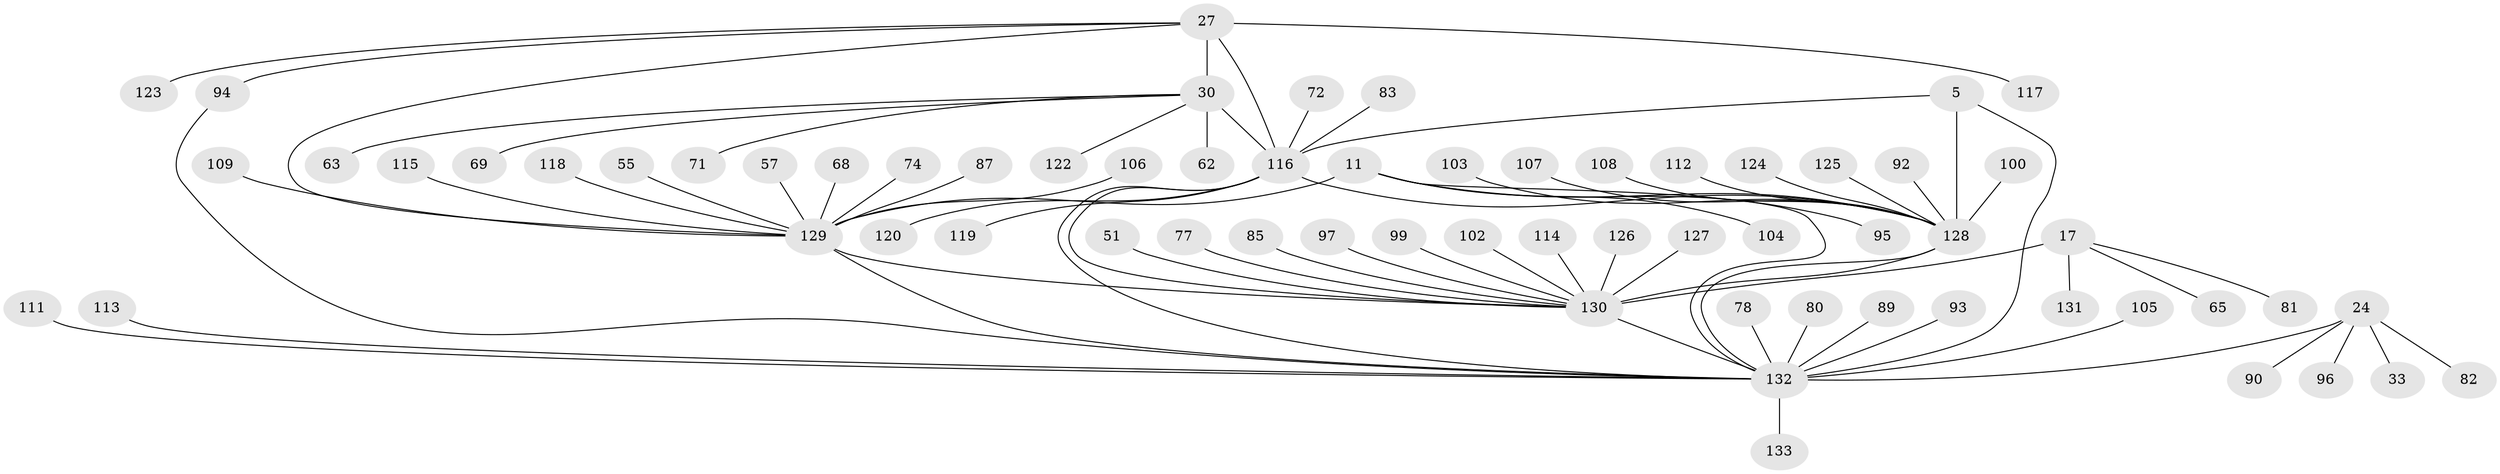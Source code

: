 // original degree distribution, {8: 0.022556390977443608, 6: 0.022556390977443608, 9: 0.05263157894736842, 7: 0.07518796992481203, 10: 0.015037593984962405, 11: 0.015037593984962405, 15: 0.015037593984962405, 14: 0.007518796992481203, 2: 0.18045112781954886, 1: 0.5789473684210527, 5: 0.007518796992481203, 3: 0.007518796992481203}
// Generated by graph-tools (version 1.1) at 2025/54/03/09/25 04:54:10]
// undirected, 66 vertices, 76 edges
graph export_dot {
graph [start="1"]
  node [color=gray90,style=filled];
  5 [super="+2"];
  11 [super="+7"];
  17 [super="+13"];
  24 [super="+19"];
  27 [super="+25"];
  30 [super="+28"];
  33;
  51;
  55;
  57;
  62 [super="+53"];
  63;
  65;
  68;
  69;
  71;
  72;
  74;
  77;
  78;
  80;
  81;
  82;
  83;
  85;
  87;
  89;
  90;
  92;
  93;
  94;
  95;
  96;
  97;
  99 [super="+38"];
  100 [super="+37"];
  102;
  103 [super="+101"];
  104;
  105;
  106;
  107 [super="+45"];
  108 [super="+88"];
  109 [super="+98"];
  111 [super="+50"];
  112;
  113 [super="+40"];
  114;
  115;
  116 [super="+67"];
  117;
  118;
  119;
  120;
  122 [super="+42"];
  123 [super="+43"];
  124 [super="+76+86"];
  125;
  126 [super="+91"];
  127;
  128 [super="+6+32+34+84+110"];
  129 [super="+12+66+35+47+48+49+52"];
  130 [super="+121+18+36+41+54+58+70+15"];
  131;
  132 [super="+73+75+79+21+23+39+60+61"];
  133;
  5 -- 132;
  5 -- 128 [weight=8];
  5 -- 116;
  11 -- 95;
  11 -- 104;
  11 -- 129 [weight=8];
  11 -- 128;
  11 -- 132;
  17 -- 65;
  17 -- 131;
  17 -- 81;
  17 -- 130 [weight=8];
  24 -- 33;
  24 -- 96;
  24 -- 82;
  24 -- 90;
  24 -- 132 [weight=8];
  27 -- 30 [weight=4];
  27 -- 94;
  27 -- 117;
  27 -- 123;
  27 -- 129;
  27 -- 116 [weight=4];
  30 -- 69;
  30 -- 71;
  30 -- 63;
  30 -- 122;
  30 -- 62;
  30 -- 116 [weight=4];
  51 -- 130;
  55 -- 129;
  57 -- 129;
  68 -- 129;
  72 -- 116;
  74 -- 129;
  77 -- 130;
  78 -- 132;
  80 -- 132;
  83 -- 116;
  85 -- 130;
  87 -- 129;
  89 -- 132;
  92 -- 128;
  93 -- 132;
  94 -- 132;
  97 -- 130;
  99 -- 130;
  100 -- 128;
  102 -- 130;
  103 -- 128;
  105 -- 132;
  106 -- 129;
  107 -- 128;
  108 -- 128;
  109 -- 129;
  111 -- 132;
  112 -- 128;
  113 -- 132;
  114 -- 130;
  115 -- 129;
  116 -- 132 [weight=2];
  116 -- 130;
  116 -- 119;
  116 -- 120;
  116 -- 128 [weight=2];
  118 -- 129;
  124 -- 128;
  125 -- 128;
  126 -- 130;
  127 -- 130;
  128 -- 132;
  128 -- 130;
  129 -- 130;
  129 -- 132 [weight=2];
  130 -- 132 [weight=3];
  132 -- 133;
}
